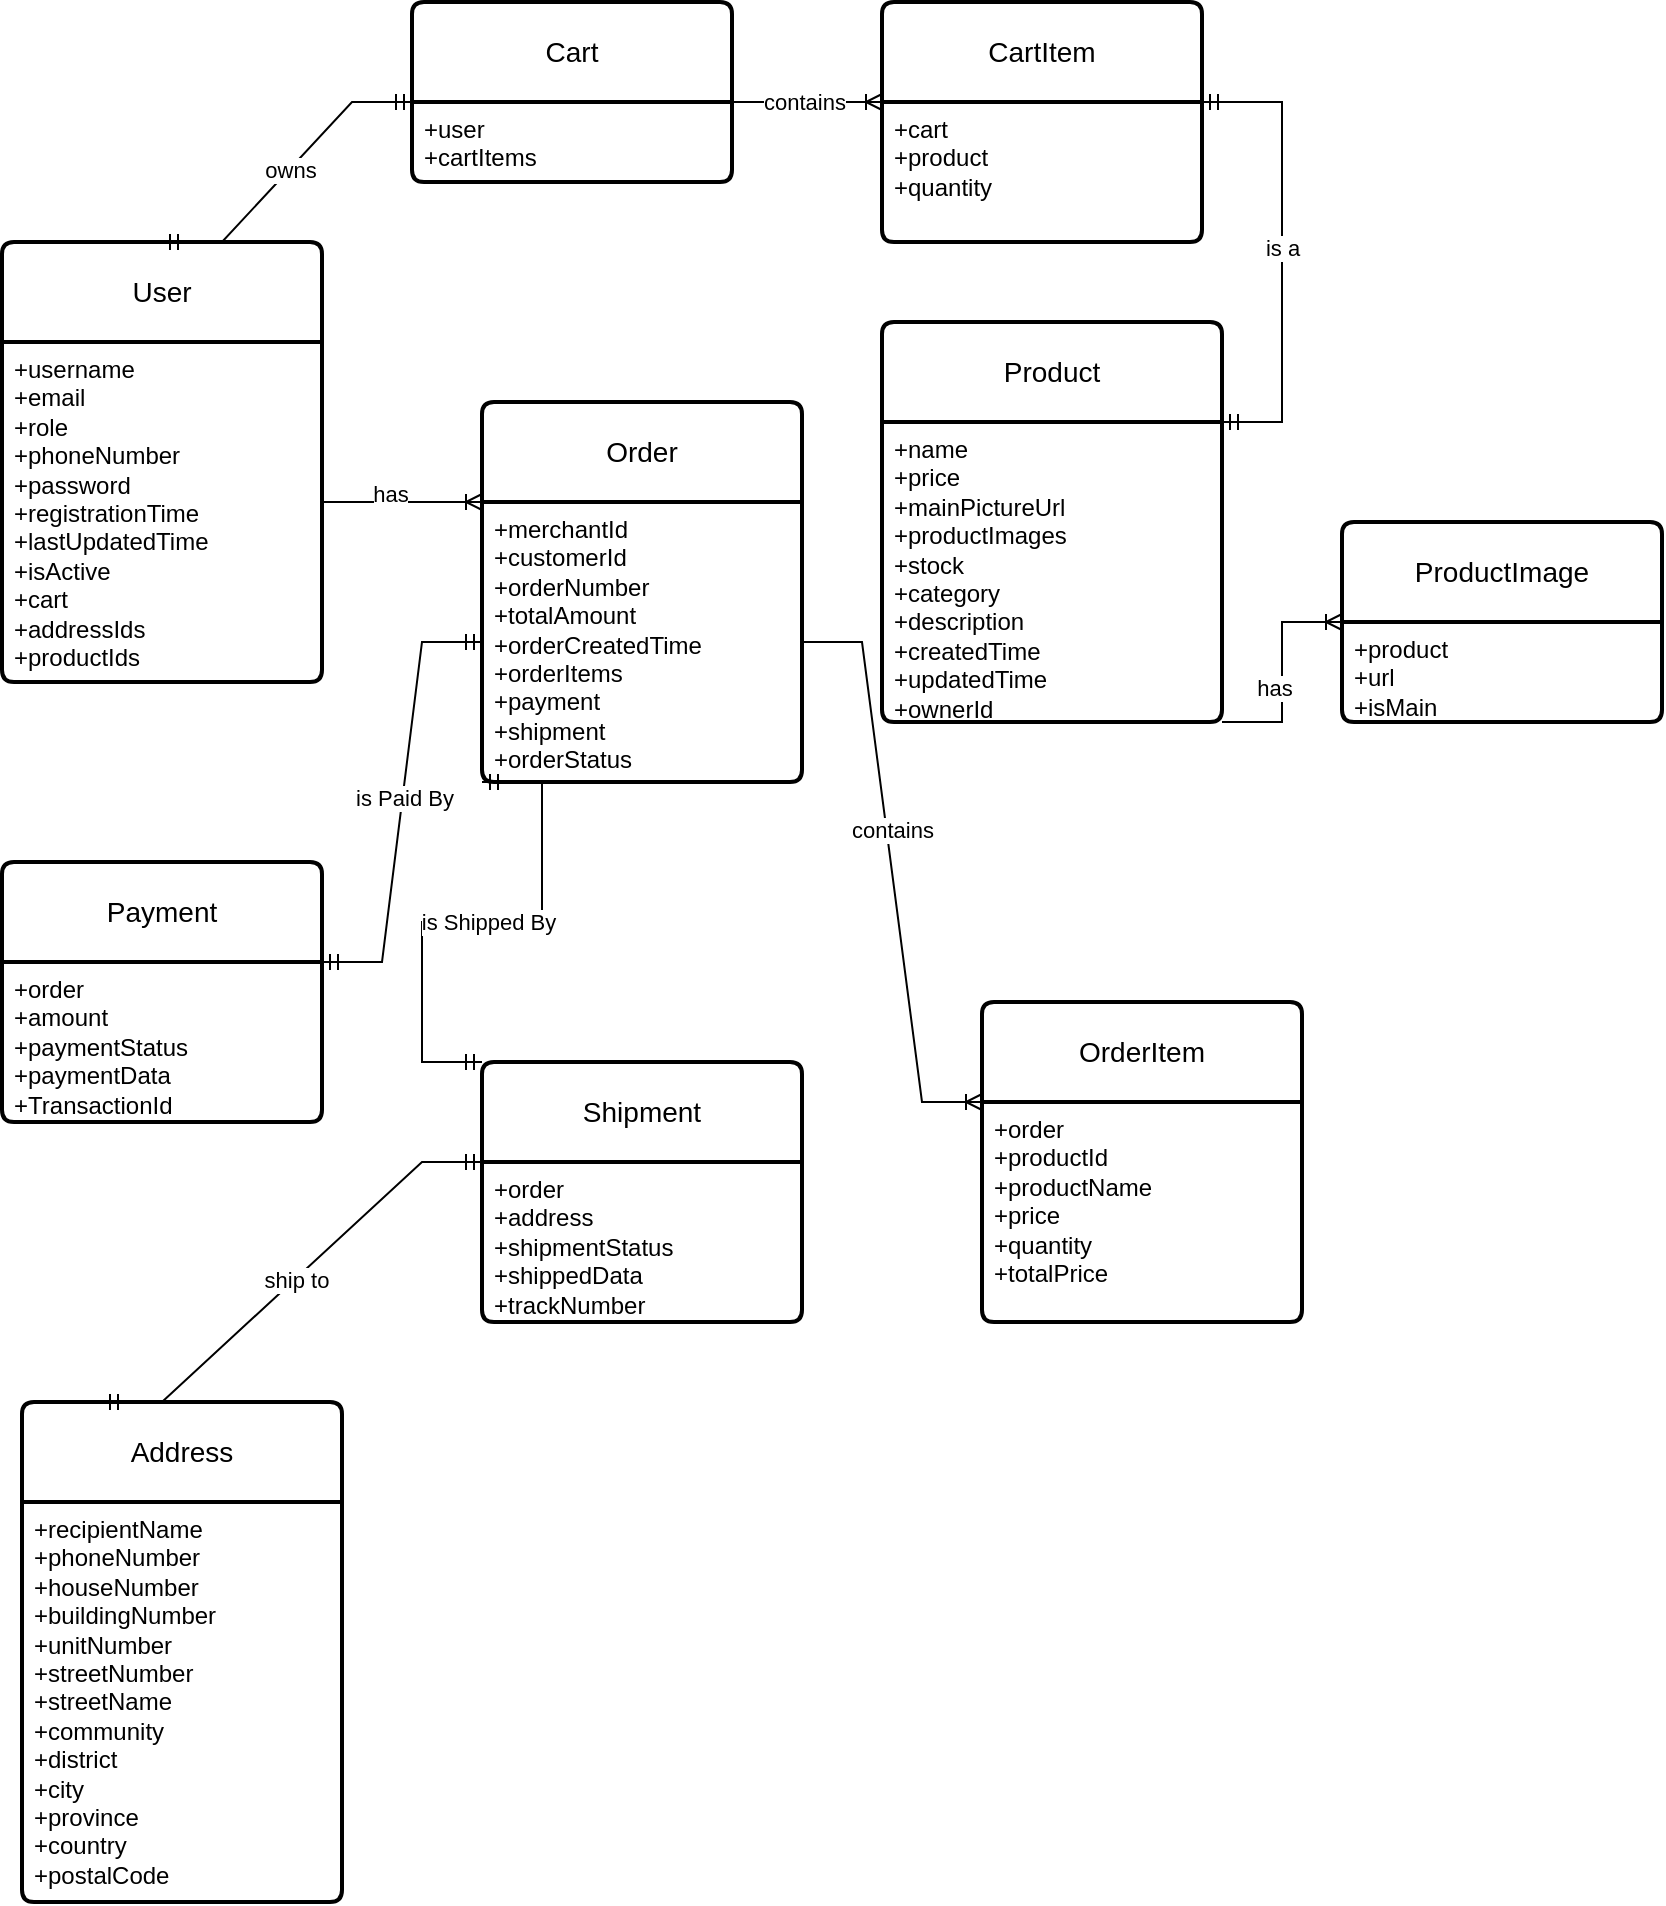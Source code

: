 <mxfile version="26.0.2">
  <diagram name="Page-1" id="z0ORb2gGJqTfCZyAQX8s">
    <mxGraphModel dx="1211" dy="700" grid="1" gridSize="10" guides="1" tooltips="1" connect="1" arrows="1" fold="1" page="1" pageScale="1" pageWidth="850" pageHeight="1100" math="0" shadow="0">
      <root>
        <mxCell id="0" />
        <mxCell id="1" parent="0" />
        <mxCell id="XF4j9I_GDQq2jR95Htqo-1" value="User" style="swimlane;childLayout=stackLayout;horizontal=1;startSize=50;horizontalStack=0;rounded=1;fontSize=14;fontStyle=0;strokeWidth=2;resizeParent=0;resizeLast=1;shadow=0;dashed=0;align=center;arcSize=4;whiteSpace=wrap;html=1;spacingBottom=0;" vertex="1" parent="1">
          <mxGeometry x="10" y="160" width="160" height="220" as="geometry" />
        </mxCell>
        <mxCell id="XF4j9I_GDQq2jR95Htqo-2" value="+username&lt;br&gt;+email&lt;div&gt;+role&lt;br&gt;+phoneNumber&lt;div&gt;+password&lt;/div&gt;&lt;div&gt;+registrationTime&lt;/div&gt;&lt;div&gt;+lastUpdatedTime&lt;/div&gt;&lt;div&gt;+isActive&lt;/div&gt;&lt;div&gt;+cart&lt;/div&gt;&lt;div&gt;+addressIds&lt;/div&gt;&lt;div&gt;+productIds&lt;/div&gt;&lt;div&gt;&lt;br&gt;&lt;/div&gt;&lt;div&gt;&lt;br&gt;&lt;/div&gt;&lt;div&gt;&lt;br&gt;&lt;/div&gt;&lt;div&gt;&lt;br&gt;&lt;/div&gt;&lt;div&gt;&lt;br&gt;&lt;/div&gt;&lt;div&gt;&lt;br&gt;&lt;/div&gt;&lt;/div&gt;" style="align=left;strokeColor=none;fillColor=none;spacingLeft=4;fontSize=12;verticalAlign=top;resizable=0;rotatable=0;part=1;html=1;" vertex="1" parent="XF4j9I_GDQq2jR95Htqo-1">
          <mxGeometry y="50" width="160" height="170" as="geometry" />
        </mxCell>
        <mxCell id="XF4j9I_GDQq2jR95Htqo-5" value="Cart" style="swimlane;childLayout=stackLayout;horizontal=1;startSize=50;horizontalStack=0;rounded=1;fontSize=14;fontStyle=0;strokeWidth=2;resizeParent=0;resizeLast=1;shadow=0;dashed=0;align=center;arcSize=4;whiteSpace=wrap;html=1;" vertex="1" parent="1">
          <mxGeometry x="215" y="40" width="160" height="90" as="geometry" />
        </mxCell>
        <mxCell id="XF4j9I_GDQq2jR95Htqo-6" value="&lt;div&gt;+user&lt;/div&gt;+cartItems" style="align=left;strokeColor=none;fillColor=none;spacingLeft=4;fontSize=12;verticalAlign=top;resizable=0;rotatable=0;part=1;html=1;" vertex="1" parent="XF4j9I_GDQq2jR95Htqo-5">
          <mxGeometry y="50" width="160" height="40" as="geometry" />
        </mxCell>
        <mxCell id="XF4j9I_GDQq2jR95Htqo-7" value="Order" style="swimlane;childLayout=stackLayout;horizontal=1;startSize=50;horizontalStack=0;rounded=1;fontSize=14;fontStyle=0;strokeWidth=2;resizeParent=0;resizeLast=1;shadow=0;dashed=0;align=center;arcSize=4;whiteSpace=wrap;html=1;" vertex="1" parent="1">
          <mxGeometry x="250" y="240" width="160" height="190" as="geometry" />
        </mxCell>
        <mxCell id="XF4j9I_GDQq2jR95Htqo-8" value="+merchantId&lt;div&gt;+customerId&lt;/div&gt;&lt;div&gt;+orderNumber&lt;/div&gt;&lt;div&gt;+totalAmount&lt;/div&gt;&lt;div&gt;+orderCreatedTime&lt;/div&gt;&lt;div&gt;+orderItems&lt;/div&gt;&lt;div&gt;+payment&lt;/div&gt;&lt;div&gt;+shipment&lt;/div&gt;&lt;div&gt;+orderStatus&lt;/div&gt;" style="align=left;strokeColor=none;fillColor=none;spacingLeft=4;fontSize=12;verticalAlign=top;resizable=0;rotatable=0;part=1;html=1;" vertex="1" parent="XF4j9I_GDQq2jR95Htqo-7">
          <mxGeometry y="50" width="160" height="140" as="geometry" />
        </mxCell>
        <mxCell id="XF4j9I_GDQq2jR95Htqo-9" value="CartItem" style="swimlane;childLayout=stackLayout;horizontal=1;startSize=50;horizontalStack=0;rounded=1;fontSize=14;fontStyle=0;strokeWidth=2;resizeParent=0;resizeLast=1;shadow=0;dashed=0;align=center;arcSize=4;whiteSpace=wrap;html=1;" vertex="1" parent="1">
          <mxGeometry x="450" y="40" width="160" height="120" as="geometry" />
        </mxCell>
        <mxCell id="XF4j9I_GDQq2jR95Htqo-10" value="+cart&lt;br&gt;+product&lt;br&gt;+quantity" style="align=left;strokeColor=none;fillColor=none;spacingLeft=4;fontSize=12;verticalAlign=top;resizable=0;rotatable=0;part=1;html=1;" vertex="1" parent="XF4j9I_GDQq2jR95Htqo-9">
          <mxGeometry y="50" width="160" height="70" as="geometry" />
        </mxCell>
        <mxCell id="XF4j9I_GDQq2jR95Htqo-11" value="OrderItem" style="swimlane;childLayout=stackLayout;horizontal=1;startSize=50;horizontalStack=0;rounded=1;fontSize=14;fontStyle=0;strokeWidth=2;resizeParent=0;resizeLast=1;shadow=0;dashed=0;align=center;arcSize=4;whiteSpace=wrap;html=1;" vertex="1" parent="1">
          <mxGeometry x="500" y="540" width="160" height="160" as="geometry" />
        </mxCell>
        <mxCell id="XF4j9I_GDQq2jR95Htqo-12" value="+order&lt;br&gt;+productId&lt;br&gt;+productName&lt;div&gt;+price&lt;/div&gt;&lt;div&gt;+quantity&lt;/div&gt;&lt;div&gt;+totalPrice&lt;/div&gt;" style="align=left;strokeColor=none;fillColor=none;spacingLeft=4;fontSize=12;verticalAlign=top;resizable=0;rotatable=0;part=1;html=1;" vertex="1" parent="XF4j9I_GDQq2jR95Htqo-11">
          <mxGeometry y="50" width="160" height="110" as="geometry" />
        </mxCell>
        <mxCell id="XF4j9I_GDQq2jR95Htqo-14" value="Payment" style="swimlane;childLayout=stackLayout;horizontal=1;startSize=50;horizontalStack=0;rounded=1;fontSize=14;fontStyle=0;strokeWidth=2;resizeParent=0;resizeLast=1;shadow=0;dashed=0;align=center;arcSize=4;whiteSpace=wrap;html=1;" vertex="1" parent="1">
          <mxGeometry x="10" y="470" width="160" height="130" as="geometry" />
        </mxCell>
        <mxCell id="XF4j9I_GDQq2jR95Htqo-15" value="+order&lt;br&gt;+amount&lt;br&gt;+paymentStatus&lt;div&gt;+paymentData&lt;/div&gt;&lt;div&gt;+TransactionId&lt;/div&gt;" style="align=left;strokeColor=none;fillColor=none;spacingLeft=4;fontSize=12;verticalAlign=top;resizable=0;rotatable=0;part=1;html=1;" vertex="1" parent="XF4j9I_GDQq2jR95Htqo-14">
          <mxGeometry y="50" width="160" height="80" as="geometry" />
        </mxCell>
        <mxCell id="XF4j9I_GDQq2jR95Htqo-16" value="Product" style="swimlane;childLayout=stackLayout;horizontal=1;startSize=50;horizontalStack=0;rounded=1;fontSize=14;fontStyle=0;strokeWidth=2;resizeParent=0;resizeLast=1;shadow=0;dashed=0;align=center;arcSize=4;whiteSpace=wrap;html=1;" vertex="1" parent="1">
          <mxGeometry x="450" y="200" width="170" height="200" as="geometry" />
        </mxCell>
        <mxCell id="XF4j9I_GDQq2jR95Htqo-17" value="+name&lt;div&gt;+price&lt;/div&gt;&lt;div&gt;+mainPictureUrl&lt;/div&gt;&lt;div&gt;+productImages&lt;/div&gt;&lt;div&gt;+stock&lt;/div&gt;&lt;div&gt;+category&lt;/div&gt;&lt;div&gt;+description&lt;/div&gt;&lt;div&gt;+createdTime&lt;/div&gt;&lt;div&gt;+updatedTime&lt;/div&gt;&lt;div&gt;+ownerId&lt;/div&gt;" style="align=left;strokeColor=none;fillColor=none;spacingLeft=4;fontSize=12;verticalAlign=top;resizable=0;rotatable=0;part=1;html=1;" vertex="1" parent="XF4j9I_GDQq2jR95Htqo-16">
          <mxGeometry y="50" width="170" height="150" as="geometry" />
        </mxCell>
        <mxCell id="XF4j9I_GDQq2jR95Htqo-18" value="ProductImage" style="swimlane;childLayout=stackLayout;horizontal=1;startSize=50;horizontalStack=0;rounded=1;fontSize=14;fontStyle=0;strokeWidth=2;resizeParent=0;resizeLast=1;shadow=0;dashed=0;align=center;arcSize=4;whiteSpace=wrap;html=1;" vertex="1" parent="1">
          <mxGeometry x="680" y="300" width="160" height="100" as="geometry" />
        </mxCell>
        <mxCell id="XF4j9I_GDQq2jR95Htqo-19" value="+product&lt;div&gt;+url&lt;/div&gt;&lt;div&gt;+isMain&lt;/div&gt;" style="align=left;strokeColor=none;fillColor=none;spacingLeft=4;fontSize=12;verticalAlign=top;resizable=0;rotatable=0;part=1;html=1;" vertex="1" parent="XF4j9I_GDQq2jR95Htqo-18">
          <mxGeometry y="50" width="160" height="50" as="geometry" />
        </mxCell>
        <mxCell id="XF4j9I_GDQq2jR95Htqo-20" value="Shipment" style="swimlane;childLayout=stackLayout;horizontal=1;startSize=50;horizontalStack=0;rounded=1;fontSize=14;fontStyle=0;strokeWidth=2;resizeParent=0;resizeLast=1;shadow=0;dashed=0;align=center;arcSize=4;whiteSpace=wrap;html=1;" vertex="1" parent="1">
          <mxGeometry x="250" y="570" width="160" height="130" as="geometry" />
        </mxCell>
        <mxCell id="XF4j9I_GDQq2jR95Htqo-21" value="+order&lt;div&gt;+address&lt;/div&gt;&lt;div&gt;+shipmentStatus&lt;/div&gt;&lt;div&gt;+shippedData&lt;/div&gt;&lt;div&gt;+trackNumber&lt;/div&gt;" style="align=left;strokeColor=none;fillColor=none;spacingLeft=4;fontSize=12;verticalAlign=top;resizable=0;rotatable=0;part=1;html=1;" vertex="1" parent="XF4j9I_GDQq2jR95Htqo-20">
          <mxGeometry y="50" width="160" height="80" as="geometry" />
        </mxCell>
        <mxCell id="XF4j9I_GDQq2jR95Htqo-22" value="Address" style="swimlane;childLayout=stackLayout;horizontal=1;startSize=50;horizontalStack=0;rounded=1;fontSize=14;fontStyle=0;strokeWidth=2;resizeParent=0;resizeLast=1;shadow=0;dashed=0;align=center;arcSize=4;whiteSpace=wrap;html=1;" vertex="1" parent="1">
          <mxGeometry x="20" y="740" width="160" height="250" as="geometry" />
        </mxCell>
        <mxCell id="XF4j9I_GDQq2jR95Htqo-23" value="+recipientName&lt;br&gt;+phoneNumber&lt;br&gt;+houseNumber&lt;div&gt;+buildingNumber&lt;/div&gt;&lt;div&gt;+unitNumber&lt;/div&gt;&lt;div&gt;+streetNumber&lt;/div&gt;&lt;div&gt;+streetName&lt;/div&gt;&lt;div&gt;+community&lt;/div&gt;&lt;div&gt;+district&lt;/div&gt;&lt;div&gt;+city&lt;/div&gt;&lt;div&gt;+province&lt;/div&gt;&lt;div&gt;+country&lt;/div&gt;&lt;div&gt;+postalCode&lt;/div&gt;" style="align=left;strokeColor=none;fillColor=none;spacingLeft=4;fontSize=12;verticalAlign=top;resizable=0;rotatable=0;part=1;html=1;" vertex="1" parent="XF4j9I_GDQq2jR95Htqo-22">
          <mxGeometry y="50" width="160" height="200" as="geometry" />
        </mxCell>
        <mxCell id="XF4j9I_GDQq2jR95Htqo-27" value="" style="edgeStyle=entityRelationEdgeStyle;fontSize=12;html=1;endArrow=ERmandOne;startArrow=ERmandOne;rounded=0;entryX=0;entryY=0;entryDx=0;entryDy=0;exitX=0.5;exitY=0;exitDx=0;exitDy=0;" edge="1" parent="1" source="XF4j9I_GDQq2jR95Htqo-1" target="XF4j9I_GDQq2jR95Htqo-6">
          <mxGeometry width="100" height="100" relative="1" as="geometry">
            <mxPoint x="120" y="90" as="sourcePoint" />
            <mxPoint x="190" y="110" as="targetPoint" />
            <Array as="points">
              <mxPoint x="120" y="140" />
              <mxPoint x="175" y="110" />
            </Array>
          </mxGeometry>
        </mxCell>
        <mxCell id="XF4j9I_GDQq2jR95Htqo-28" value="owns" style="edgeLabel;html=1;align=center;verticalAlign=middle;resizable=0;points=[];" vertex="1" connectable="0" parent="XF4j9I_GDQq2jR95Htqo-27">
          <mxGeometry x="0.02" relative="1" as="geometry">
            <mxPoint as="offset" />
          </mxGeometry>
        </mxCell>
        <mxCell id="XF4j9I_GDQq2jR95Htqo-29" value="" style="edgeStyle=entityRelationEdgeStyle;fontSize=12;html=1;endArrow=ERoneToMany;rounded=0;entryX=0;entryY=0;entryDx=0;entryDy=0;exitX=1;exitY=0;exitDx=0;exitDy=0;" edge="1" parent="1" source="XF4j9I_GDQq2jR95Htqo-6" target="XF4j9I_GDQq2jR95Htqo-10">
          <mxGeometry width="100" height="100" relative="1" as="geometry">
            <mxPoint x="400" y="130" as="sourcePoint" />
            <mxPoint x="500" y="30" as="targetPoint" />
            <Array as="points">
              <mxPoint x="620" y="-100" />
              <mxPoint x="510" y="100" />
            </Array>
          </mxGeometry>
        </mxCell>
        <mxCell id="XF4j9I_GDQq2jR95Htqo-37" value="contains" style="edgeLabel;html=1;align=center;verticalAlign=middle;resizable=0;points=[];" vertex="1" connectable="0" parent="XF4j9I_GDQq2jR95Htqo-29">
          <mxGeometry x="-0.066" relative="1" as="geometry">
            <mxPoint x="1" as="offset" />
          </mxGeometry>
        </mxCell>
        <mxCell id="XF4j9I_GDQq2jR95Htqo-30" value="" style="edgeStyle=entityRelationEdgeStyle;fontSize=12;html=1;endArrow=ERoneToMany;rounded=0;entryX=0;entryY=0;entryDx=0;entryDy=0;exitX=1;exitY=0;exitDx=0;exitDy=0;" edge="1" parent="1" target="XF4j9I_GDQq2jR95Htqo-8">
          <mxGeometry width="100" height="100" relative="1" as="geometry">
            <mxPoint x="170" y="290" as="sourcePoint" />
            <mxPoint x="315" y="290" as="targetPoint" />
            <Array as="points">
              <mxPoint x="415" y="100" />
              <mxPoint x="305" y="300" />
            </Array>
          </mxGeometry>
        </mxCell>
        <mxCell id="XF4j9I_GDQq2jR95Htqo-35" value="has" style="edgeLabel;html=1;align=center;verticalAlign=middle;resizable=0;points=[];" vertex="1" connectable="0" parent="XF4j9I_GDQq2jR95Htqo-30">
          <mxGeometry x="-0.145" y="4" relative="1" as="geometry">
            <mxPoint as="offset" />
          </mxGeometry>
        </mxCell>
        <mxCell id="XF4j9I_GDQq2jR95Htqo-32" value="" style="edgeStyle=entityRelationEdgeStyle;fontSize=12;html=1;endArrow=ERoneToMany;rounded=0;exitX=1;exitY=0.5;exitDx=0;exitDy=0;entryX=0;entryY=0;entryDx=0;entryDy=0;" edge="1" parent="1" source="XF4j9I_GDQq2jR95Htqo-8" target="XF4j9I_GDQq2jR95Htqo-12">
          <mxGeometry width="100" height="100" relative="1" as="geometry">
            <mxPoint x="180" y="300" as="sourcePoint" />
            <mxPoint x="550" y="500" as="targetPoint" />
            <Array as="points">
              <mxPoint x="425" y="110" />
              <mxPoint x="470" y="290" />
              <mxPoint x="560" y="300" />
              <mxPoint x="315" y="310" />
            </Array>
          </mxGeometry>
        </mxCell>
        <mxCell id="XF4j9I_GDQq2jR95Htqo-36" value="contains" style="edgeLabel;html=1;align=center;verticalAlign=middle;resizable=0;points=[];" vertex="1" connectable="0" parent="XF4j9I_GDQq2jR95Htqo-32">
          <mxGeometry x="-0.146" y="3" relative="1" as="geometry">
            <mxPoint as="offset" />
          </mxGeometry>
        </mxCell>
        <mxCell id="XF4j9I_GDQq2jR95Htqo-33" value="" style="edgeStyle=entityRelationEdgeStyle;fontSize=12;html=1;endArrow=ERmandOne;startArrow=ERmandOne;rounded=0;entryX=0;entryY=0.5;entryDx=0;entryDy=0;exitX=1;exitY=0;exitDx=0;exitDy=0;" edge="1" parent="1" source="XF4j9I_GDQq2jR95Htqo-15" target="XF4j9I_GDQq2jR95Htqo-8">
          <mxGeometry width="100" height="100" relative="1" as="geometry">
            <mxPoint x="230" y="560" as="sourcePoint" />
            <mxPoint x="295" y="390" as="targetPoint" />
            <Array as="points">
              <mxPoint x="200" y="440" />
              <mxPoint x="255" y="410" />
            </Array>
          </mxGeometry>
        </mxCell>
        <mxCell id="XF4j9I_GDQq2jR95Htqo-34" value="is Paid By" style="edgeLabel;html=1;align=center;verticalAlign=middle;resizable=0;points=[];" vertex="1" connectable="0" parent="XF4j9I_GDQq2jR95Htqo-33">
          <mxGeometry x="0.02" relative="1" as="geometry">
            <mxPoint as="offset" />
          </mxGeometry>
        </mxCell>
        <mxCell id="XF4j9I_GDQq2jR95Htqo-38" value="" style="edgeStyle=entityRelationEdgeStyle;fontSize=12;html=1;endArrow=ERmandOne;startArrow=ERmandOne;rounded=0;entryX=0;entryY=1;entryDx=0;entryDy=0;exitX=0;exitY=0;exitDx=0;exitDy=0;" edge="1" parent="1" source="XF4j9I_GDQq2jR95Htqo-20" target="XF4j9I_GDQq2jR95Htqo-8">
          <mxGeometry width="100" height="100" relative="1" as="geometry">
            <mxPoint x="385" y="570" as="sourcePoint" />
            <mxPoint x="510" y="420" as="targetPoint" />
            <Array as="points">
              <mxPoint x="415" y="470" />
              <mxPoint x="470" y="440" />
            </Array>
          </mxGeometry>
        </mxCell>
        <mxCell id="XF4j9I_GDQq2jR95Htqo-39" value="is Shipped By" style="edgeLabel;html=1;align=center;verticalAlign=middle;resizable=0;points=[];" vertex="1" connectable="0" parent="XF4j9I_GDQq2jR95Htqo-38">
          <mxGeometry x="0.02" relative="1" as="geometry">
            <mxPoint as="offset" />
          </mxGeometry>
        </mxCell>
        <mxCell id="XF4j9I_GDQq2jR95Htqo-40" value="" style="edgeStyle=entityRelationEdgeStyle;fontSize=12;html=1;endArrow=ERmandOne;startArrow=ERmandOne;rounded=0;entryX=0;entryY=0;entryDx=0;entryDy=0;exitX=0.25;exitY=0;exitDx=0;exitDy=0;" edge="1" parent="1" source="XF4j9I_GDQq2jR95Htqo-22" target="XF4j9I_GDQq2jR95Htqo-21">
          <mxGeometry width="100" height="100" relative="1" as="geometry">
            <mxPoint x="50" y="780" as="sourcePoint" />
            <mxPoint x="180" y="640" as="targetPoint" />
            <Array as="points">
              <mxPoint x="285" y="680" />
              <mxPoint x="340" y="650" />
            </Array>
          </mxGeometry>
        </mxCell>
        <mxCell id="XF4j9I_GDQq2jR95Htqo-41" value="ship to" style="edgeLabel;html=1;align=center;verticalAlign=middle;resizable=0;points=[];" vertex="1" connectable="0" parent="XF4j9I_GDQq2jR95Htqo-40">
          <mxGeometry x="0.02" relative="1" as="geometry">
            <mxPoint as="offset" />
          </mxGeometry>
        </mxCell>
        <mxCell id="XF4j9I_GDQq2jR95Htqo-46" value="" style="edgeStyle=entityRelationEdgeStyle;fontSize=12;html=1;endArrow=ERoneToMany;rounded=0;exitX=1;exitY=1;exitDx=0;exitDy=0;entryX=0;entryY=0.5;entryDx=0;entryDy=0;" edge="1" parent="1" source="XF4j9I_GDQq2jR95Htqo-17" target="XF4j9I_GDQq2jR95Htqo-18">
          <mxGeometry width="100" height="100" relative="1" as="geometry">
            <mxPoint x="620" y="250" as="sourcePoint" />
            <mxPoint x="680" y="300" as="targetPoint" />
            <Array as="points">
              <mxPoint x="865" y="60" />
              <mxPoint x="850" y="260" />
              <mxPoint x="755" y="260" />
            </Array>
          </mxGeometry>
        </mxCell>
        <mxCell id="XF4j9I_GDQq2jR95Htqo-47" value="has" style="edgeLabel;html=1;align=center;verticalAlign=middle;resizable=0;points=[];" vertex="1" connectable="0" parent="XF4j9I_GDQq2jR95Htqo-46">
          <mxGeometry x="-0.145" y="4" relative="1" as="geometry">
            <mxPoint as="offset" />
          </mxGeometry>
        </mxCell>
        <mxCell id="XF4j9I_GDQq2jR95Htqo-49" value="" style="edgeStyle=entityRelationEdgeStyle;fontSize=12;html=1;endArrow=ERmandOne;startArrow=ERmandOne;rounded=0;entryX=1;entryY=0;entryDx=0;entryDy=0;" edge="1" parent="1" target="XF4j9I_GDQq2jR95Htqo-10">
          <mxGeometry width="100" height="100" relative="1" as="geometry">
            <mxPoint x="620" y="250" as="sourcePoint" />
            <mxPoint x="710" y="120" as="targetPoint" />
            <Array as="points">
              <mxPoint x="875" y="160" />
              <mxPoint x="640" y="170" />
              <mxPoint x="560" y="140" />
              <mxPoint x="930" y="130" />
            </Array>
          </mxGeometry>
        </mxCell>
        <mxCell id="XF4j9I_GDQq2jR95Htqo-50" value="is a" style="edgeLabel;html=1;align=center;verticalAlign=middle;resizable=0;points=[];" vertex="1" connectable="0" parent="XF4j9I_GDQq2jR95Htqo-49">
          <mxGeometry x="0.02" relative="1" as="geometry">
            <mxPoint as="offset" />
          </mxGeometry>
        </mxCell>
      </root>
    </mxGraphModel>
  </diagram>
</mxfile>
